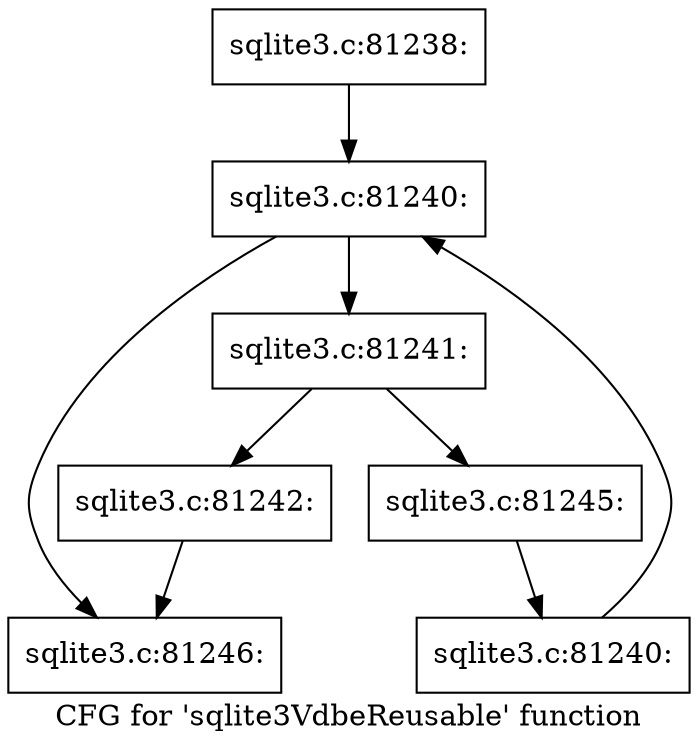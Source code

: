 digraph "CFG for 'sqlite3VdbeReusable' function" {
	label="CFG for 'sqlite3VdbeReusable' function";

	Node0x55c0fa23a410 [shape=record,label="{sqlite3.c:81238:}"];
	Node0x55c0fa23a410 -> Node0x55c0fa243510;
	Node0x55c0fa243510 [shape=record,label="{sqlite3.c:81240:}"];
	Node0x55c0fa243510 -> Node0x55c0fa2448e0;
	Node0x55c0fa243510 -> Node0x55c0fa243360;
	Node0x55c0fa2448e0 [shape=record,label="{sqlite3.c:81241:}"];
	Node0x55c0fa2448e0 -> Node0x55c0fa244d50;
	Node0x55c0fa2448e0 -> Node0x55c0fa244da0;
	Node0x55c0fa244d50 [shape=record,label="{sqlite3.c:81242:}"];
	Node0x55c0fa244d50 -> Node0x55c0fa243360;
	Node0x55c0fa244da0 [shape=record,label="{sqlite3.c:81245:}"];
	Node0x55c0fa244da0 -> Node0x55c0fa244850;
	Node0x55c0fa244850 [shape=record,label="{sqlite3.c:81240:}"];
	Node0x55c0fa244850 -> Node0x55c0fa243510;
	Node0x55c0fa243360 [shape=record,label="{sqlite3.c:81246:}"];
}
